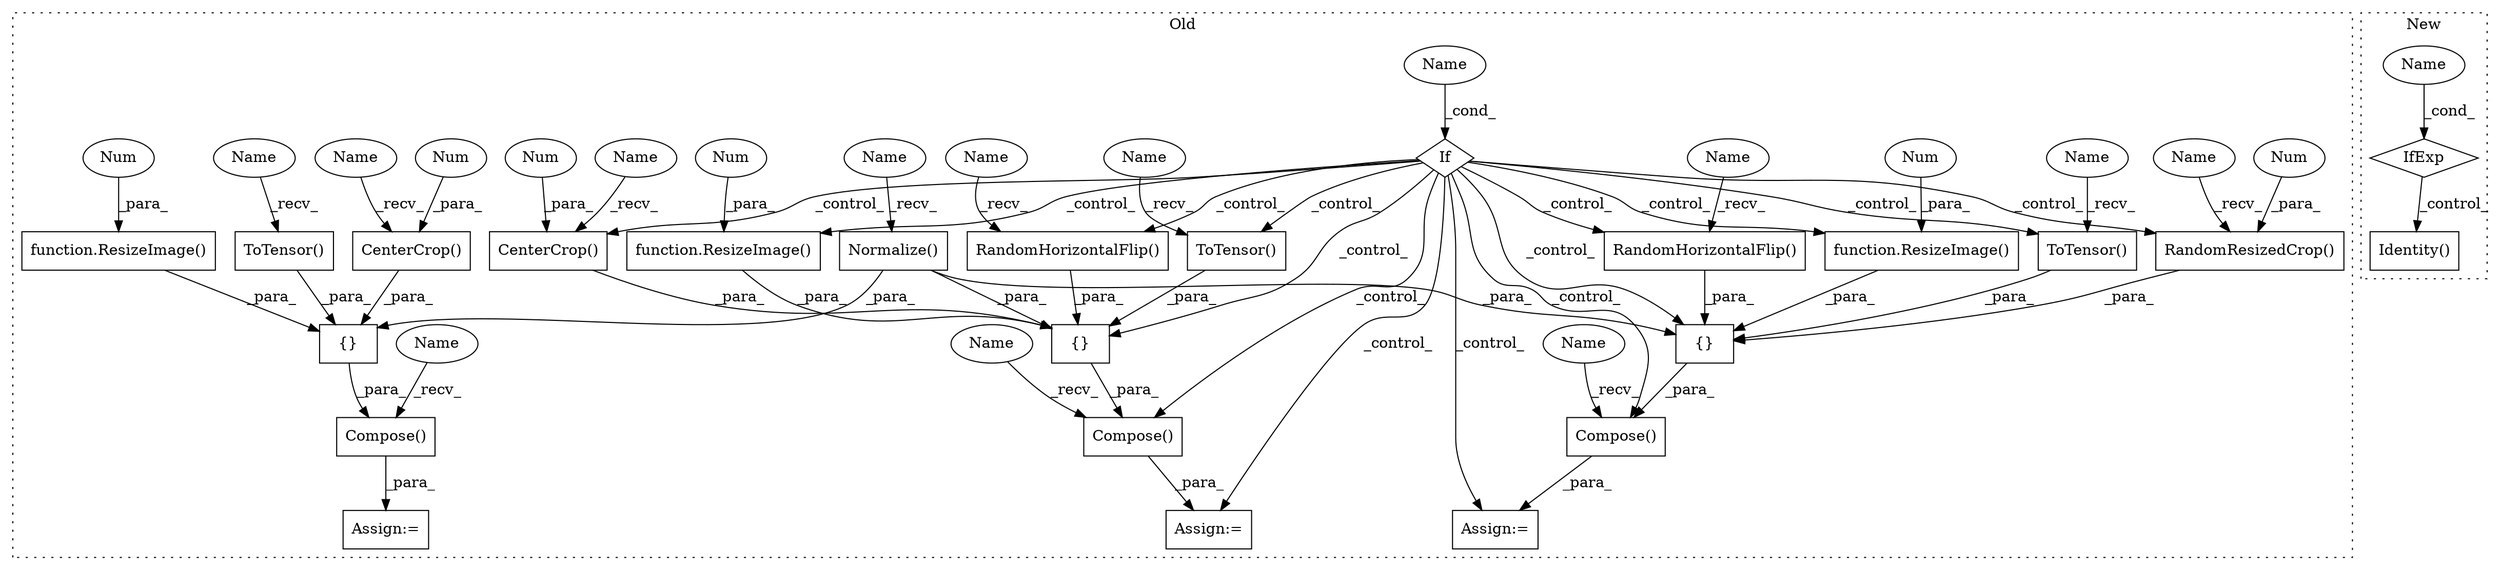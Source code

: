 digraph G {
subgraph cluster0 {
1 [label="function.ResizeImage()" a="75" s="1910,1925" l="12,1" shape="box"];
3 [label="{}" a="59" s="1896,2044" l="14,0" shape="box"];
4 [label="Normalize()" a="75" s="1768" l="66" shape="box"];
5 [label="{}" a="59" s="2102,2257" l="14,0" shape="box"];
6 [label="ToTensor()" a="75" s="2009" l="12" shape="box"];
7 [label="Num" a="76" s="1922" l="3" shape="ellipse"];
10 [label="ToTensor()" a="75" s="2222" l="12" shape="box"];
11 [label="Compose()" a="75" s="2092,2267" l="10,1" shape="box"];
12 [label="RandomHorizontalFlip()" a="75" s="2184" l="24" shape="box"];
13 [label="Compose()" a="75" s="1886,2054" l="10,1" shape="box"];
14 [label="Assign:=" a="68" s="1883" l="3" shape="box"];
15 [label="RandomResizedCrop()" a="75" s="2146,2169" l="20,1" shape="box"];
16 [label="Num" a="76" s="2166" l="3" shape="ellipse"];
17 [label="CenterCrop()" a="75" s="2335,2351" l="13,1" shape="box"];
18 [label="function.ResizeImage()" a="75" s="2116,2131" l="12,1" shape="box"];
19 [label="Compose()" a="75" s="2289,2399" l="10,1" shape="box"];
20 [label="CenterCrop()" a="75" s="1940,1956" l="13,1" shape="box"];
21 [label="function.ResizeImage()" a="75" s="2309,2324" l="12,1" shape="box"];
22 [label="If" a="96" s="1839" l="3" shape="diamond"];
23 [label="{}" a="59" s="2299,2393" l="10,0" shape="box"];
24 [label="Name" a="87" s="1842" l="16" shape="ellipse"];
25 [label="RandomHorizontalFlip()" a="75" s="1971" l="24" shape="box"];
26 [label="Num" a="76" s="2321" l="3" shape="ellipse"];
27 [label="Num" a="76" s="2128" l="3" shape="ellipse"];
28 [label="Num" a="76" s="1953" l="3" shape="ellipse"];
29 [label="Num" a="76" s="2348" l="3" shape="ellipse"];
30 [label="Assign:=" a="68" s="2286" l="3" shape="box"];
31 [label="Assign:=" a="68" s="2089" l="3" shape="box"];
32 [label="ToTensor()" a="75" s="2362" l="12" shape="box"];
33 [label="Name" a="87" s="2184" l="1" shape="ellipse"];
34 [label="Name" a="87" s="2146" l="1" shape="ellipse"];
35 [label="Name" a="87" s="2092" l="1" shape="ellipse"];
36 [label="Name" a="87" s="1768" l="1" shape="ellipse"];
37 [label="Name" a="87" s="1940" l="1" shape="ellipse"];
38 [label="Name" a="87" s="1886" l="1" shape="ellipse"];
39 [label="Name" a="87" s="2362" l="1" shape="ellipse"];
40 [label="Name" a="87" s="2289" l="1" shape="ellipse"];
41 [label="Name" a="87" s="2009" l="1" shape="ellipse"];
42 [label="Name" a="87" s="2335" l="1" shape="ellipse"];
43 [label="Name" a="87" s="2222" l="1" shape="ellipse"];
44 [label="Name" a="87" s="1971" l="1" shape="ellipse"];
label = "Old";
style="dotted";
}
subgraph cluster1 {
2 [label="IfExp" a="51" s="2940,2956" l="4,6" shape="diamond"];
8 [label="Name" a="87" s="2944" l="12" shape="ellipse"];
9 [label="Identity()" a="75" s="2927" l="13" shape="box"];
label = "New";
style="dotted";
}
1 -> 3 [label="_para_"];
2 -> 9 [label="_control_"];
3 -> 13 [label="_para_"];
4 -> 23 [label="_para_"];
4 -> 3 [label="_para_"];
4 -> 5 [label="_para_"];
5 -> 11 [label="_para_"];
6 -> 3 [label="_para_"];
7 -> 1 [label="_para_"];
8 -> 2 [label="_cond_"];
10 -> 5 [label="_para_"];
11 -> 31 [label="_para_"];
12 -> 5 [label="_para_"];
13 -> 14 [label="_para_"];
15 -> 5 [label="_para_"];
16 -> 15 [label="_para_"];
17 -> 23 [label="_para_"];
18 -> 5 [label="_para_"];
19 -> 30 [label="_para_"];
20 -> 3 [label="_para_"];
21 -> 23 [label="_para_"];
22 -> 12 [label="_control_"];
22 -> 15 [label="_control_"];
22 -> 31 [label="_control_"];
22 -> 1 [label="_control_"];
22 -> 10 [label="_control_"];
22 -> 13 [label="_control_"];
22 -> 25 [label="_control_"];
22 -> 5 [label="_control_"];
22 -> 18 [label="_control_"];
22 -> 6 [label="_control_"];
22 -> 20 [label="_control_"];
22 -> 14 [label="_control_"];
22 -> 3 [label="_control_"];
22 -> 11 [label="_control_"];
23 -> 19 [label="_para_"];
24 -> 22 [label="_cond_"];
25 -> 3 [label="_para_"];
26 -> 21 [label="_para_"];
27 -> 18 [label="_para_"];
28 -> 20 [label="_para_"];
29 -> 17 [label="_para_"];
32 -> 23 [label="_para_"];
33 -> 12 [label="_recv_"];
34 -> 15 [label="_recv_"];
35 -> 11 [label="_recv_"];
36 -> 4 [label="_recv_"];
37 -> 20 [label="_recv_"];
38 -> 13 [label="_recv_"];
39 -> 32 [label="_recv_"];
40 -> 19 [label="_recv_"];
41 -> 6 [label="_recv_"];
42 -> 17 [label="_recv_"];
43 -> 10 [label="_recv_"];
44 -> 25 [label="_recv_"];
}